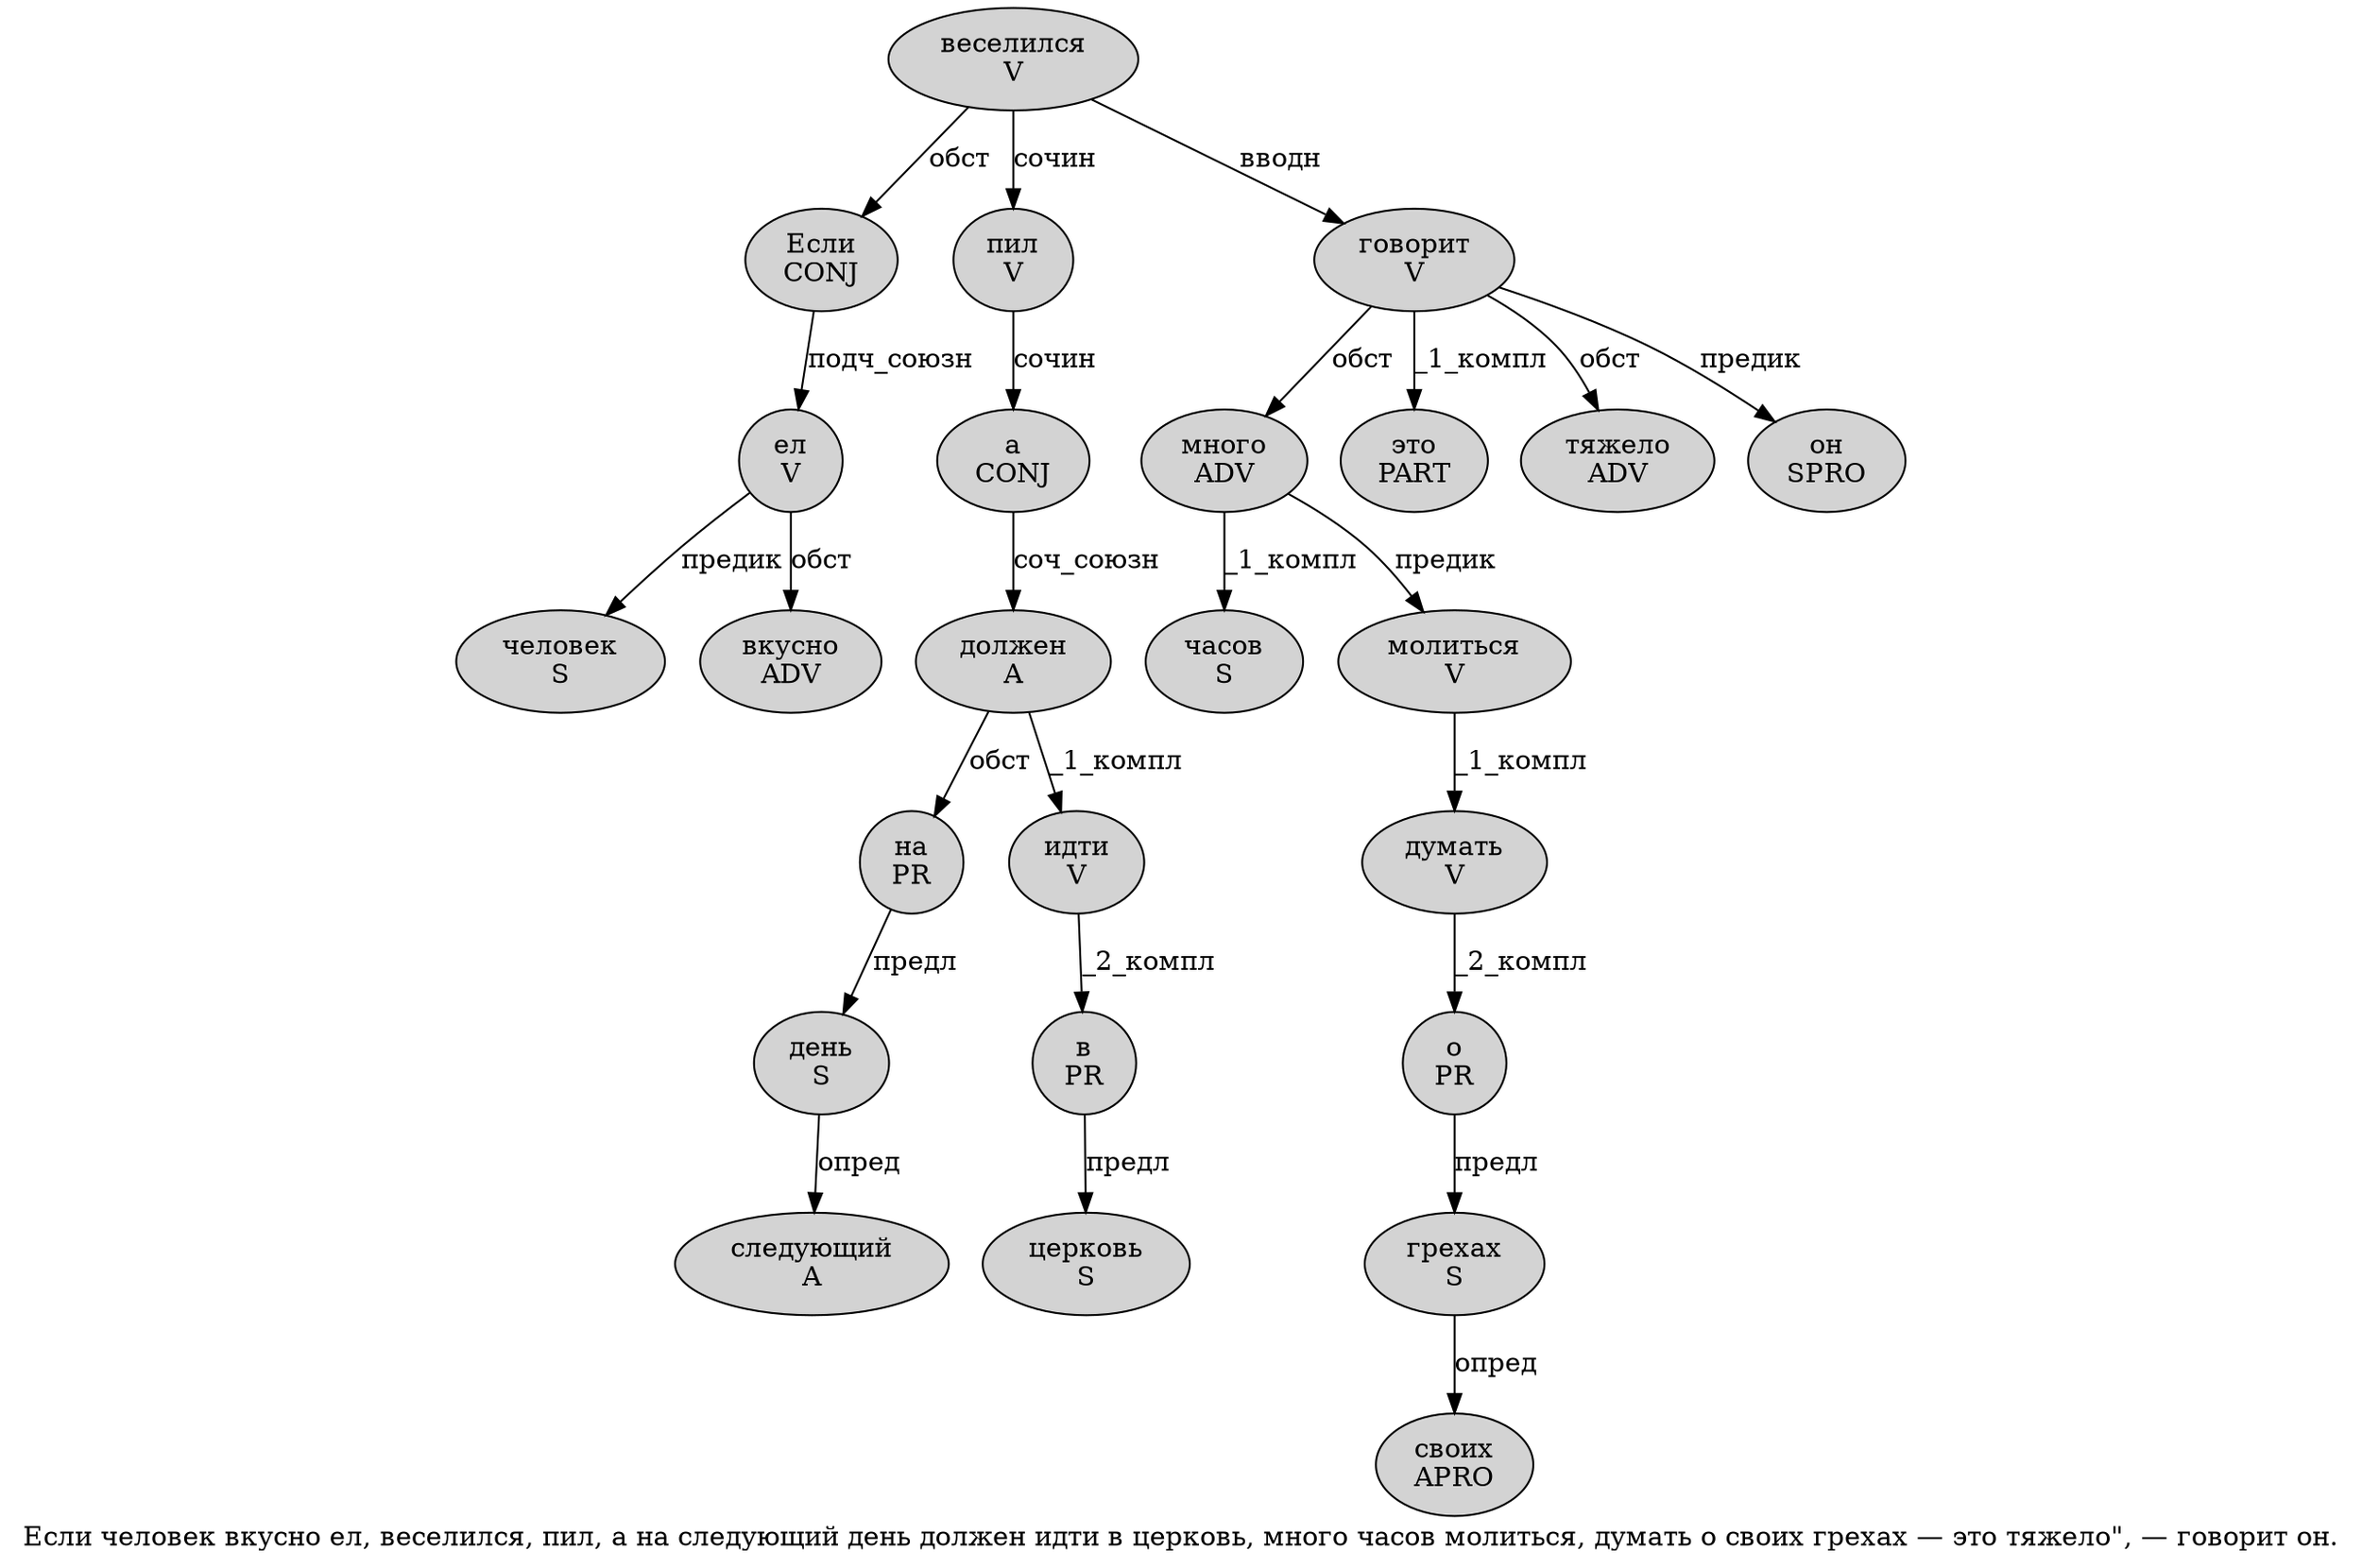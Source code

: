 digraph SENTENCE_735 {
	graph [label="Если человек вкусно ел, веселился, пил, а на следующий день должен идти в церковь, много часов молиться, думать о своих грехах — это тяжело\", — говорит он."]
	node [style=filled]
		0 [label="Если
CONJ" color="" fillcolor=lightgray penwidth=1 shape=ellipse]
		1 [label="человек
S" color="" fillcolor=lightgray penwidth=1 shape=ellipse]
		2 [label="вкусно
ADV" color="" fillcolor=lightgray penwidth=1 shape=ellipse]
		3 [label="ел
V" color="" fillcolor=lightgray penwidth=1 shape=ellipse]
		5 [label="веселился
V" color="" fillcolor=lightgray penwidth=1 shape=ellipse]
		7 [label="пил
V" color="" fillcolor=lightgray penwidth=1 shape=ellipse]
		9 [label="а
CONJ" color="" fillcolor=lightgray penwidth=1 shape=ellipse]
		10 [label="на
PR" color="" fillcolor=lightgray penwidth=1 shape=ellipse]
		11 [label="следующий
A" color="" fillcolor=lightgray penwidth=1 shape=ellipse]
		12 [label="день
S" color="" fillcolor=lightgray penwidth=1 shape=ellipse]
		13 [label="должен
A" color="" fillcolor=lightgray penwidth=1 shape=ellipse]
		14 [label="идти
V" color="" fillcolor=lightgray penwidth=1 shape=ellipse]
		15 [label="в
PR" color="" fillcolor=lightgray penwidth=1 shape=ellipse]
		16 [label="церковь
S" color="" fillcolor=lightgray penwidth=1 shape=ellipse]
		18 [label="много
ADV" color="" fillcolor=lightgray penwidth=1 shape=ellipse]
		19 [label="часов
S" color="" fillcolor=lightgray penwidth=1 shape=ellipse]
		20 [label="молиться
V" color="" fillcolor=lightgray penwidth=1 shape=ellipse]
		22 [label="думать
V" color="" fillcolor=lightgray penwidth=1 shape=ellipse]
		23 [label="о
PR" color="" fillcolor=lightgray penwidth=1 shape=ellipse]
		24 [label="своих
APRO" color="" fillcolor=lightgray penwidth=1 shape=ellipse]
		25 [label="грехах
S" color="" fillcolor=lightgray penwidth=1 shape=ellipse]
		27 [label="это
PART" color="" fillcolor=lightgray penwidth=1 shape=ellipse]
		28 [label="тяжело
ADV" color="" fillcolor=lightgray penwidth=1 shape=ellipse]
		32 [label="говорит
V" color="" fillcolor=lightgray penwidth=1 shape=ellipse]
		33 [label="он
SPRO" color="" fillcolor=lightgray penwidth=1 shape=ellipse]
			14 -> 15 [label="_2_компл"]
			0 -> 3 [label="подч_союзн"]
			5 -> 0 [label="обст"]
			5 -> 7 [label="сочин"]
			5 -> 32 [label="вводн"]
			20 -> 22 [label="_1_компл"]
			25 -> 24 [label="опред"]
			18 -> 19 [label="_1_компл"]
			18 -> 20 [label="предик"]
			7 -> 9 [label="сочин"]
			13 -> 10 [label="обст"]
			13 -> 14 [label="_1_компл"]
			23 -> 25 [label="предл"]
			15 -> 16 [label="предл"]
			9 -> 13 [label="соч_союзн"]
			10 -> 12 [label="предл"]
			22 -> 23 [label="_2_компл"]
			3 -> 1 [label="предик"]
			3 -> 2 [label="обст"]
			12 -> 11 [label="опред"]
			32 -> 18 [label="обст"]
			32 -> 27 [label="_1_компл"]
			32 -> 28 [label="обст"]
			32 -> 33 [label="предик"]
}